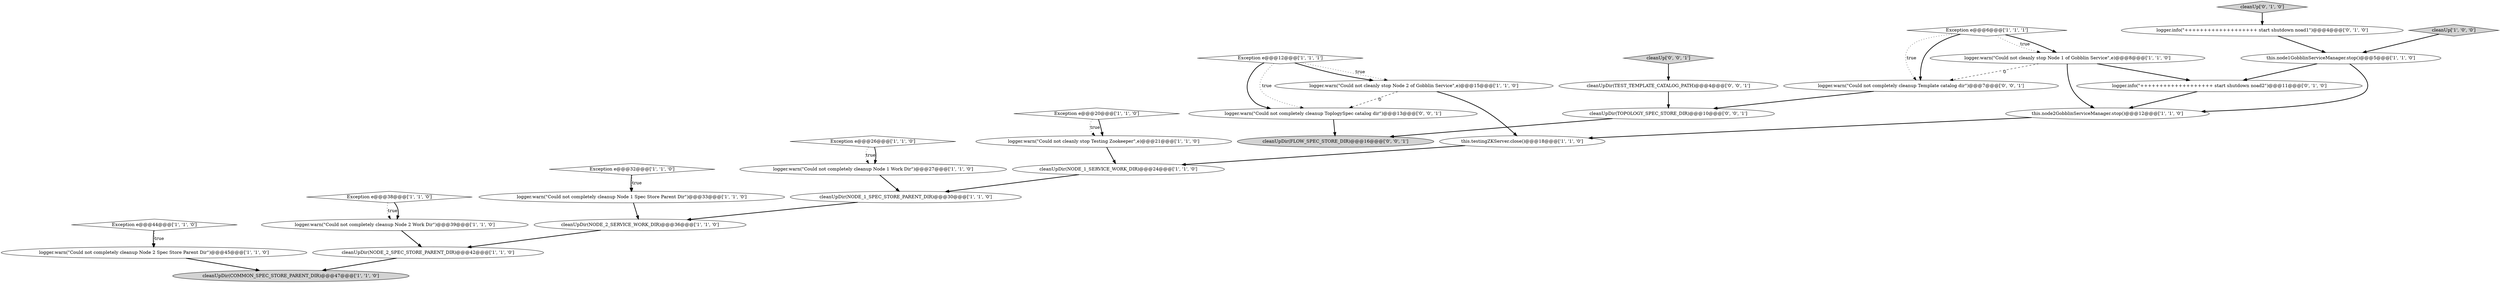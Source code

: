 digraph {
18 [style = filled, label = "cleanUpDir(NODE_1_SPEC_STORE_PARENT_DIR)@@@30@@@['1', '1', '0']", fillcolor = white, shape = ellipse image = "AAA0AAABBB1BBB"];
8 [style = filled, label = "Exception e@@@44@@@['1', '1', '0']", fillcolor = white, shape = diamond image = "AAA0AAABBB1BBB"];
25 [style = filled, label = "logger.info(\"+++++++++++++++++++ start shutdown noad2\")@@@11@@@['0', '1', '0']", fillcolor = white, shape = ellipse image = "AAA1AAABBB2BBB"];
27 [style = filled, label = "logger.warn(\"Could not completely cleanup ToplogySpec catalog dir\")@@@13@@@['0', '0', '1']", fillcolor = white, shape = ellipse image = "AAA0AAABBB3BBB"];
23 [style = filled, label = "logger.info(\"+++++++++++++++++++ start shutdown noad1\")@@@4@@@['0', '1', '0']", fillcolor = white, shape = ellipse image = "AAA1AAABBB2BBB"];
2 [style = filled, label = "Exception e@@@38@@@['1', '1', '0']", fillcolor = white, shape = diamond image = "AAA0AAABBB1BBB"];
7 [style = filled, label = "Exception e@@@32@@@['1', '1', '0']", fillcolor = white, shape = diamond image = "AAA0AAABBB1BBB"];
15 [style = filled, label = "Exception e@@@20@@@['1', '1', '0']", fillcolor = white, shape = diamond image = "AAA0AAABBB1BBB"];
13 [style = filled, label = "logger.warn(\"Could not completely cleanup Node 2 Spec Store Parent Dir\")@@@45@@@['1', '1', '0']", fillcolor = white, shape = ellipse image = "AAA0AAABBB1BBB"];
3 [style = filled, label = "Exception e@@@26@@@['1', '1', '0']", fillcolor = white, shape = diamond image = "AAA0AAABBB1BBB"];
26 [style = filled, label = "cleanUpDir(TOPOLOGY_SPEC_STORE_DIR)@@@10@@@['0', '0', '1']", fillcolor = white, shape = ellipse image = "AAA0AAABBB3BBB"];
0 [style = filled, label = "cleanUp['1', '0', '0']", fillcolor = lightgray, shape = diamond image = "AAA0AAABBB1BBB"];
4 [style = filled, label = "logger.warn(\"Could not completely cleanup Node 1 Work Dir\")@@@27@@@['1', '1', '0']", fillcolor = white, shape = ellipse image = "AAA0AAABBB1BBB"];
28 [style = filled, label = "cleanUp['0', '0', '1']", fillcolor = lightgray, shape = diamond image = "AAA0AAABBB3BBB"];
5 [style = filled, label = "cleanUpDir(NODE_1_SERVICE_WORK_DIR)@@@24@@@['1', '1', '0']", fillcolor = white, shape = ellipse image = "AAA0AAABBB1BBB"];
20 [style = filled, label = "logger.warn(\"Could not cleanly stop Node 1 of Gobblin Service\",e)@@@8@@@['1', '1', '0']", fillcolor = white, shape = ellipse image = "AAA0AAABBB1BBB"];
6 [style = filled, label = "this.node2GobblinServiceManager.stop()@@@12@@@['1', '1', '0']", fillcolor = white, shape = ellipse image = "AAA0AAABBB1BBB"];
29 [style = filled, label = "cleanUpDir(FLOW_SPEC_STORE_DIR)@@@16@@@['0', '0', '1']", fillcolor = lightgray, shape = ellipse image = "AAA0AAABBB3BBB"];
19 [style = filled, label = "logger.warn(\"Could not cleanly stop Testing Zookeeper\",e)@@@21@@@['1', '1', '0']", fillcolor = white, shape = ellipse image = "AAA0AAABBB1BBB"];
24 [style = filled, label = "cleanUp['0', '1', '0']", fillcolor = lightgray, shape = diamond image = "AAA0AAABBB2BBB"];
31 [style = filled, label = "cleanUpDir(TEST_TEMPLATE_CATALOG_PATH)@@@4@@@['0', '0', '1']", fillcolor = white, shape = ellipse image = "AAA0AAABBB3BBB"];
1 [style = filled, label = "logger.warn(\"Could not completely cleanup Node 2 Work Dir\")@@@39@@@['1', '1', '0']", fillcolor = white, shape = ellipse image = "AAA0AAABBB1BBB"];
11 [style = filled, label = "logger.warn(\"Could not completely cleanup Node 1 Spec Store Parent Dir\")@@@33@@@['1', '1', '0']", fillcolor = white, shape = ellipse image = "AAA0AAABBB1BBB"];
9 [style = filled, label = "cleanUpDir(NODE_2_SERVICE_WORK_DIR)@@@36@@@['1', '1', '0']", fillcolor = white, shape = ellipse image = "AAA0AAABBB1BBB"];
10 [style = filled, label = "this.testingZKServer.close()@@@18@@@['1', '1', '0']", fillcolor = white, shape = ellipse image = "AAA0AAABBB1BBB"];
14 [style = filled, label = "this.node1GobblinServiceManager.stop()@@@5@@@['1', '1', '0']", fillcolor = white, shape = ellipse image = "AAA0AAABBB1BBB"];
16 [style = filled, label = "cleanUpDir(COMMON_SPEC_STORE_PARENT_DIR)@@@47@@@['1', '1', '0']", fillcolor = lightgray, shape = ellipse image = "AAA0AAABBB1BBB"];
21 [style = filled, label = "logger.warn(\"Could not cleanly stop Node 2 of Gobblin Service\",e)@@@15@@@['1', '1', '0']", fillcolor = white, shape = ellipse image = "AAA0AAABBB1BBB"];
22 [style = filled, label = "cleanUpDir(NODE_2_SPEC_STORE_PARENT_DIR)@@@42@@@['1', '1', '0']", fillcolor = white, shape = ellipse image = "AAA0AAABBB1BBB"];
12 [style = filled, label = "Exception e@@@6@@@['1', '1', '1']", fillcolor = white, shape = diamond image = "AAA0AAABBB1BBB"];
17 [style = filled, label = "Exception e@@@12@@@['1', '1', '1']", fillcolor = white, shape = diamond image = "AAA0AAABBB1BBB"];
30 [style = filled, label = "logger.warn(\"Could not completely cleanup Template catalog dir\")@@@7@@@['0', '0', '1']", fillcolor = white, shape = ellipse image = "AAA0AAABBB3BBB"];
9->22 [style = bold, label=""];
28->31 [style = bold, label=""];
15->19 [style = dotted, label="true"];
30->26 [style = bold, label=""];
21->27 [style = dashed, label="0"];
17->27 [style = bold, label=""];
20->6 [style = bold, label=""];
19->5 [style = bold, label=""];
17->21 [style = bold, label=""];
24->23 [style = bold, label=""];
22->16 [style = bold, label=""];
15->19 [style = bold, label=""];
11->9 [style = bold, label=""];
7->11 [style = bold, label=""];
31->26 [style = bold, label=""];
12->20 [style = dotted, label="true"];
12->30 [style = dotted, label="true"];
21->10 [style = bold, label=""];
12->30 [style = bold, label=""];
7->11 [style = dotted, label="true"];
6->10 [style = bold, label=""];
20->25 [style = bold, label=""];
27->29 [style = bold, label=""];
2->1 [style = dotted, label="true"];
18->9 [style = bold, label=""];
3->4 [style = dotted, label="true"];
13->16 [style = bold, label=""];
20->30 [style = dashed, label="0"];
2->1 [style = bold, label=""];
8->13 [style = bold, label=""];
12->20 [style = bold, label=""];
5->18 [style = bold, label=""];
14->6 [style = bold, label=""];
14->25 [style = bold, label=""];
23->14 [style = bold, label=""];
17->27 [style = dotted, label="true"];
17->21 [style = dotted, label="true"];
1->22 [style = bold, label=""];
0->14 [style = bold, label=""];
25->6 [style = bold, label=""];
26->29 [style = bold, label=""];
10->5 [style = bold, label=""];
3->4 [style = bold, label=""];
4->18 [style = bold, label=""];
8->13 [style = dotted, label="true"];
}
